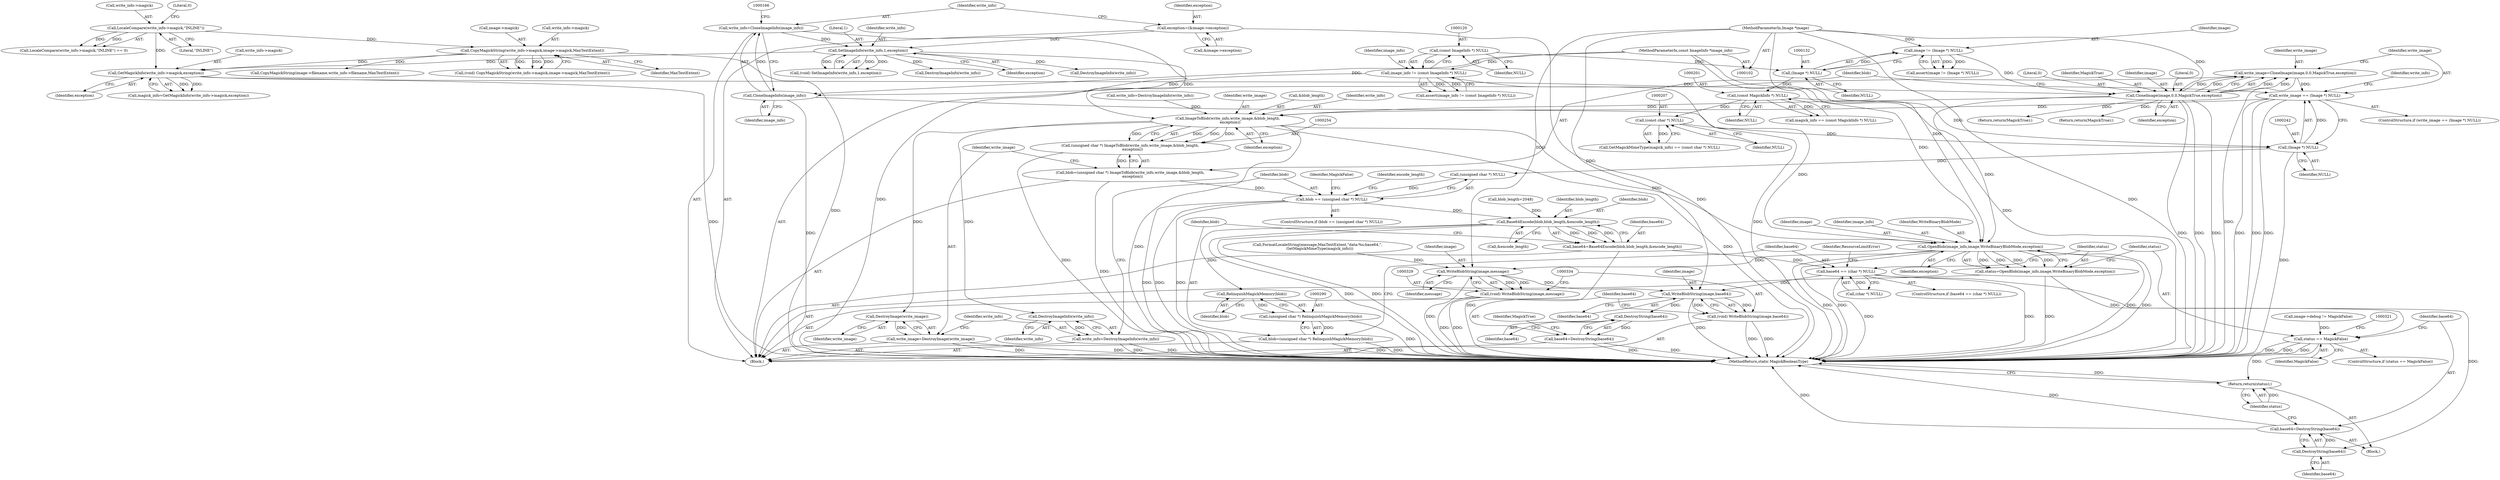 digraph "0_ImageMagick_45aeda5da9eb328689afc221fa3b7dfa5cdea54d@API" {
"1000239" [label="(Call,write_image == (Image *) NULL)"];
"1000230" [label="(Call,write_image=CloneImage(image,0,0,MagickTrue,exception))"];
"1000232" [label="(Call,CloneImage(image,0,0,MagickTrue,exception))"];
"1000129" [label="(Call,image != (Image *) NULL)"];
"1000104" [label="(MethodParameterIn,Image *image)"];
"1000131" [label="(Call,(Image *) NULL)"];
"1000119" [label="(Call,(const ImageInfo *) NULL)"];
"1000191" [label="(Call,GetMagickInfo(write_info->magick,exception))"];
"1000181" [label="(Call,CopyMagickString(write_info->magick,image->magick,MaxTextExtent))"];
"1000173" [label="(Call,LocaleCompare(write_info->magick,\"INLINE\"))"];
"1000167" [label="(Call,SetImageInfo(write_info,1,exception))"];
"1000161" [label="(Call,write_info=CloneImageInfo(image_info))"];
"1000163" [label="(Call,CloneImageInfo(image_info))"];
"1000117" [label="(Call,image_info != (const ImageInfo *) NULL)"];
"1000103" [label="(MethodParameterIn,const ImageInfo *image_info)"];
"1000155" [label="(Call,exception=(&image->exception))"];
"1000241" [label="(Call,(Image *) NULL)"];
"1000206" [label="(Call,(const char *) NULL)"];
"1000200" [label="(Call,(const MagickInfo *) NULL)"];
"1000255" [label="(Call,ImageToBlob(write_info,write_image,&blob_length,\n    exception))"];
"1000253" [label="(Call,(unsigned char *) ImageToBlob(write_info,write_image,&blob_length,\n    exception))"];
"1000251" [label="(Call,blob=(unsigned char *) ImageToBlob(write_info,write_image,&blob_length,\n    exception))"];
"1000270" [label="(Call,blob == (unsigned char *) NULL)"];
"1000282" [label="(Call,Base64Encode(blob,blob_length,&encode_length))"];
"1000280" [label="(Call,base64=Base64Encode(blob,blob_length,&encode_length))"];
"1000294" [label="(Call,base64 == (char *) NULL)"];
"1000316" [label="(Call,DestroyString(base64))"];
"1000314" [label="(Call,base64=DestroyString(base64))"];
"1000335" [label="(Call,WriteBlobString(image,base64))"];
"1000333" [label="(Call,(void) WriteBlobString(image,base64))"];
"1000340" [label="(Call,DestroyString(base64))"];
"1000338" [label="(Call,base64=DestroyString(base64))"];
"1000291" [label="(Call,RelinquishMagickMemory(blob))"];
"1000289" [label="(Call,(unsigned char *) RelinquishMagickMemory(blob))"];
"1000287" [label="(Call,blob=(unsigned char *) RelinquishMagickMemory(blob))"];
"1000263" [label="(Call,DestroyImage(write_image))"];
"1000261" [label="(Call,write_image=DestroyImage(write_image))"];
"1000267" [label="(Call,DestroyImageInfo(write_info))"];
"1000265" [label="(Call,write_info=DestroyImageInfo(write_info))"];
"1000304" [label="(Call,OpenBlob(image_info,image,WriteBinaryBlobMode,exception))"];
"1000302" [label="(Call,status=OpenBlob(image_info,image,WriteBinaryBlobMode,exception))"];
"1000310" [label="(Call,status == MagickFalse)"];
"1000318" [label="(Return,return(status);)"];
"1000330" [label="(Call,WriteBlobString(image,message))"];
"1000328" [label="(Call,(void) WriteBlobString(image,message))"];
"1000219" [label="(Call,CopyMagickString(image->filename,write_info->filename,MaxTextExtent))"];
"1000253" [label="(Call,(unsigned char *) ImageToBlob(write_info,write_image,&blob_length,\n    exception))"];
"1000129" [label="(Call,image != (Image *) NULL)"];
"1000264" [label="(Identifier,write_image)"];
"1000246" [label="(Identifier,write_info)"];
"1000336" [label="(Identifier,image)"];
"1000119" [label="(Call,(const ImageInfo *) NULL)"];
"1000251" [label="(Call,blob=(unsigned char *) ImageToBlob(write_info,write_image,&blob_length,\n    exception))"];
"1000243" [label="(Identifier,NULL)"];
"1000293" [label="(ControlStructure,if (base64 == (char *) NULL))"];
"1000202" [label="(Identifier,NULL)"];
"1000339" [label="(Identifier,base64)"];
"1000208" [label="(Identifier,NULL)"];
"1000105" [label="(Block,)"];
"1000333" [label="(Call,(void) WriteBlobString(image,base64))"];
"1000167" [label="(Call,SetImageInfo(write_info,1,exception))"];
"1000263" [label="(Call,DestroyImage(write_image))"];
"1000210" [label="(Call,write_info=DestroyImageInfo(write_info))"];
"1000155" [label="(Call,exception=(&image->exception))"];
"1000296" [label="(Call,(char *) NULL)"];
"1000289" [label="(Call,(unsigned char *) RelinquishMagickMemory(blob))"];
"1000270" [label="(Call,blob == (unsigned char *) NULL)"];
"1000174" [label="(Call,write_info->magick)"];
"1000315" [label="(Identifier,base64)"];
"1000302" [label="(Call,status=OpenBlob(image_info,image,WriteBinaryBlobMode,exception))"];
"1000284" [label="(Identifier,blob_length)"];
"1000128" [label="(Call,assert(image != (Image *) NULL))"];
"1000332" [label="(Identifier,message)"];
"1000272" [label="(Call,(unsigned char *) NULL)"];
"1000177" [label="(Literal,\"INLINE\")"];
"1000231" [label="(Identifier,write_image)"];
"1000285" [label="(Call,&encode_length)"];
"1000342" [label="(Return,return(MagickTrue);)"];
"1000343" [label="(Identifier,MagickTrue)"];
"1000331" [label="(Identifier,image)"];
"1000257" [label="(Identifier,write_image)"];
"1000338" [label="(Call,base64=DestroyString(base64))"];
"1000179" [label="(Call,(void) CopyMagickString(write_info->magick,image->magick,MaxTextExtent))"];
"1000195" [label="(Identifier,exception)"];
"1000306" [label="(Identifier,image)"];
"1000322" [label="(Call,FormatLocaleString(message,MaxTextExtent,\"data:%s;base64,\",\n    GetMagickMimeType(magick_info)))"];
"1000291" [label="(Call,RelinquishMagickMemory(blob))"];
"1000269" [label="(ControlStructure,if (blob == (unsigned char *) NULL))"];
"1000118" [label="(Identifier,image_info)"];
"1000311" [label="(Identifier,status)"];
"1000317" [label="(Identifier,base64)"];
"1000169" [label="(Literal,1)"];
"1000294" [label="(Call,base64 == (char *) NULL)"];
"1000235" [label="(Literal,0)"];
"1000212" [label="(Call,DestroyImageInfo(write_info))"];
"1000172" [label="(Call,LocaleCompare(write_info->magick,\"INLINE\") == 0)"];
"1000283" [label="(Identifier,blob)"];
"1000288" [label="(Identifier,blob)"];
"1000312" [label="(Identifier,MagickFalse)"];
"1000276" [label="(Identifier,MagickFalse)"];
"1000173" [label="(Call,LocaleCompare(write_info->magick,\"INLINE\"))"];
"1000206" [label="(Call,(const char *) NULL)"];
"1000280" [label="(Call,base64=Base64Encode(blob,blob_length,&encode_length))"];
"1000287" [label="(Call,blob=(unsigned char *) RelinquishMagickMemory(blob))"];
"1000116" [label="(Call,assert(image_info != (const ImageInfo *) NULL))"];
"1000133" [label="(Identifier,NULL)"];
"1000318" [label="(Return,return(status);)"];
"1000121" [label="(Identifier,NULL)"];
"1000305" [label="(Identifier,image_info)"];
"1000335" [label="(Call,WriteBlobString(image,base64))"];
"1000314" [label="(Call,base64=DestroyString(base64))"];
"1000255" [label="(Call,ImageToBlob(write_info,write_image,&blob_length,\n    exception))"];
"1000267" [label="(Call,DestroyImageInfo(write_info))"];
"1000130" [label="(Identifier,image)"];
"1000232" [label="(Call,CloneImage(image,0,0,MagickTrue,exception))"];
"1000271" [label="(Identifier,blob)"];
"1000310" [label="(Call,status == MagickFalse)"];
"1000165" [label="(Call,(void) SetImageInfo(write_info,1,exception))"];
"1000282" [label="(Call,Base64Encode(blob,blob_length,&encode_length))"];
"1000295" [label="(Identifier,base64)"];
"1000300" [label="(Identifier,ResourceLimitError)"];
"1000307" [label="(Identifier,WriteBinaryBlobMode)"];
"1000162" [label="(Identifier,write_info)"];
"1000266" [label="(Identifier,write_info)"];
"1000328" [label="(Call,(void) WriteBlobString(image,message))"];
"1000156" [label="(Identifier,exception)"];
"1000281" [label="(Identifier,base64)"];
"1000247" [label="(Call,DestroyImageInfo(write_info))"];
"1000189" [label="(Call,magick_info=GetMagickInfo(write_info->magick,exception))"];
"1000240" [label="(Identifier,write_image)"];
"1000237" [label="(Identifier,exception)"];
"1000303" [label="(Identifier,status)"];
"1000260" [label="(Identifier,exception)"];
"1000313" [label="(Block,)"];
"1000117" [label="(Call,image_info != (const ImageInfo *) NULL)"];
"1000292" [label="(Identifier,blob)"];
"1000141" [label="(Call,image->debug != MagickFalse)"];
"1000252" [label="(Identifier,blob)"];
"1000168" [label="(Identifier,write_info)"];
"1000308" [label="(Identifier,exception)"];
"1000340" [label="(Call,DestroyString(base64))"];
"1000191" [label="(Call,GetMagickInfo(write_info->magick,exception))"];
"1000227" [label="(Call,blob_length=2048)"];
"1000344" [label="(MethodReturn,static MagickBooleanType)"];
"1000319" [label="(Identifier,status)"];
"1000164" [label="(Identifier,image_info)"];
"1000239" [label="(Call,write_image == (Image *) NULL)"];
"1000316" [label="(Call,DestroyString(base64))"];
"1000341" [label="(Identifier,base64)"];
"1000170" [label="(Identifier,exception)"];
"1000200" [label="(Call,(const MagickInfo *) NULL)"];
"1000161" [label="(Call,write_info=CloneImageInfo(image_info))"];
"1000163" [label="(Call,CloneImageInfo(image_info))"];
"1000265" [label="(Call,write_info=DestroyImageInfo(write_info))"];
"1000268" [label="(Identifier,write_info)"];
"1000203" [label="(Call,GetMagickMimeType(magick_info) == (const char *) NULL)"];
"1000258" [label="(Call,&blob_length)"];
"1000230" [label="(Call,write_image=CloneImage(image,0,0,MagickTrue,exception))"];
"1000262" [label="(Identifier,write_image)"];
"1000103" [label="(MethodParameterIn,const ImageInfo *image_info)"];
"1000157" [label="(Call,&image->exception)"];
"1000256" [label="(Identifier,write_info)"];
"1000104" [label="(MethodParameterIn,Image *image)"];
"1000241" [label="(Call,(Image *) NULL)"];
"1000185" [label="(Call,image->magick)"];
"1000236" [label="(Identifier,MagickTrue)"];
"1000181" [label="(Call,CopyMagickString(write_info->magick,image->magick,MaxTextExtent))"];
"1000198" [label="(Call,magick_info == (const MagickInfo *) NULL)"];
"1000233" [label="(Identifier,image)"];
"1000304" [label="(Call,OpenBlob(image_info,image,WriteBinaryBlobMode,exception))"];
"1000192" [label="(Call,write_info->magick)"];
"1000188" [label="(Identifier,MaxTextExtent)"];
"1000330" [label="(Call,WriteBlobString(image,message))"];
"1000178" [label="(Literal,0)"];
"1000238" [label="(ControlStructure,if (write_image == (Image *) NULL))"];
"1000278" [label="(Identifier,encode_length)"];
"1000261" [label="(Call,write_image=DestroyImage(write_image))"];
"1000131" [label="(Call,(Image *) NULL)"];
"1000234" [label="(Literal,0)"];
"1000182" [label="(Call,write_info->magick)"];
"1000337" [label="(Identifier,base64)"];
"1000249" [label="(Return,return(MagickTrue);)"];
"1000309" [label="(ControlStructure,if (status == MagickFalse))"];
"1000239" -> "1000238"  [label="AST: "];
"1000239" -> "1000241"  [label="CFG: "];
"1000240" -> "1000239"  [label="AST: "];
"1000241" -> "1000239"  [label="AST: "];
"1000246" -> "1000239"  [label="CFG: "];
"1000252" -> "1000239"  [label="CFG: "];
"1000239" -> "1000344"  [label="DDG: "];
"1000239" -> "1000344"  [label="DDG: "];
"1000239" -> "1000344"  [label="DDG: "];
"1000230" -> "1000239"  [label="DDG: "];
"1000241" -> "1000239"  [label="DDG: "];
"1000239" -> "1000255"  [label="DDG: "];
"1000230" -> "1000105"  [label="AST: "];
"1000230" -> "1000232"  [label="CFG: "];
"1000231" -> "1000230"  [label="AST: "];
"1000232" -> "1000230"  [label="AST: "];
"1000240" -> "1000230"  [label="CFG: "];
"1000230" -> "1000344"  [label="DDG: "];
"1000232" -> "1000230"  [label="DDG: "];
"1000232" -> "1000230"  [label="DDG: "];
"1000232" -> "1000230"  [label="DDG: "];
"1000232" -> "1000230"  [label="DDG: "];
"1000232" -> "1000237"  [label="CFG: "];
"1000233" -> "1000232"  [label="AST: "];
"1000234" -> "1000232"  [label="AST: "];
"1000235" -> "1000232"  [label="AST: "];
"1000236" -> "1000232"  [label="AST: "];
"1000237" -> "1000232"  [label="AST: "];
"1000232" -> "1000344"  [label="DDG: "];
"1000232" -> "1000344"  [label="DDG: "];
"1000232" -> "1000344"  [label="DDG: "];
"1000129" -> "1000232"  [label="DDG: "];
"1000104" -> "1000232"  [label="DDG: "];
"1000191" -> "1000232"  [label="DDG: "];
"1000232" -> "1000249"  [label="DDG: "];
"1000232" -> "1000255"  [label="DDG: "];
"1000232" -> "1000304"  [label="DDG: "];
"1000232" -> "1000342"  [label="DDG: "];
"1000129" -> "1000128"  [label="AST: "];
"1000129" -> "1000131"  [label="CFG: "];
"1000130" -> "1000129"  [label="AST: "];
"1000131" -> "1000129"  [label="AST: "];
"1000128" -> "1000129"  [label="CFG: "];
"1000129" -> "1000128"  [label="DDG: "];
"1000129" -> "1000128"  [label="DDG: "];
"1000104" -> "1000129"  [label="DDG: "];
"1000131" -> "1000129"  [label="DDG: "];
"1000104" -> "1000102"  [label="AST: "];
"1000104" -> "1000344"  [label="DDG: "];
"1000104" -> "1000304"  [label="DDG: "];
"1000104" -> "1000330"  [label="DDG: "];
"1000104" -> "1000335"  [label="DDG: "];
"1000131" -> "1000133"  [label="CFG: "];
"1000132" -> "1000131"  [label="AST: "];
"1000133" -> "1000131"  [label="AST: "];
"1000119" -> "1000131"  [label="DDG: "];
"1000131" -> "1000200"  [label="DDG: "];
"1000119" -> "1000117"  [label="AST: "];
"1000119" -> "1000121"  [label="CFG: "];
"1000120" -> "1000119"  [label="AST: "];
"1000121" -> "1000119"  [label="AST: "];
"1000117" -> "1000119"  [label="CFG: "];
"1000119" -> "1000117"  [label="DDG: "];
"1000191" -> "1000189"  [label="AST: "];
"1000191" -> "1000195"  [label="CFG: "];
"1000192" -> "1000191"  [label="AST: "];
"1000195" -> "1000191"  [label="AST: "];
"1000189" -> "1000191"  [label="CFG: "];
"1000191" -> "1000344"  [label="DDG: "];
"1000191" -> "1000189"  [label="DDG: "];
"1000191" -> "1000189"  [label="DDG: "];
"1000181" -> "1000191"  [label="DDG: "];
"1000173" -> "1000191"  [label="DDG: "];
"1000167" -> "1000191"  [label="DDG: "];
"1000181" -> "1000179"  [label="AST: "];
"1000181" -> "1000188"  [label="CFG: "];
"1000182" -> "1000181"  [label="AST: "];
"1000185" -> "1000181"  [label="AST: "];
"1000188" -> "1000181"  [label="AST: "];
"1000179" -> "1000181"  [label="CFG: "];
"1000181" -> "1000344"  [label="DDG: "];
"1000181" -> "1000179"  [label="DDG: "];
"1000181" -> "1000179"  [label="DDG: "];
"1000181" -> "1000179"  [label="DDG: "];
"1000173" -> "1000181"  [label="DDG: "];
"1000181" -> "1000219"  [label="DDG: "];
"1000173" -> "1000172"  [label="AST: "];
"1000173" -> "1000177"  [label="CFG: "];
"1000174" -> "1000173"  [label="AST: "];
"1000177" -> "1000173"  [label="AST: "];
"1000178" -> "1000173"  [label="CFG: "];
"1000173" -> "1000172"  [label="DDG: "];
"1000173" -> "1000172"  [label="DDG: "];
"1000167" -> "1000165"  [label="AST: "];
"1000167" -> "1000170"  [label="CFG: "];
"1000168" -> "1000167"  [label="AST: "];
"1000169" -> "1000167"  [label="AST: "];
"1000170" -> "1000167"  [label="AST: "];
"1000165" -> "1000167"  [label="CFG: "];
"1000167" -> "1000165"  [label="DDG: "];
"1000167" -> "1000165"  [label="DDG: "];
"1000167" -> "1000165"  [label="DDG: "];
"1000161" -> "1000167"  [label="DDG: "];
"1000155" -> "1000167"  [label="DDG: "];
"1000167" -> "1000212"  [label="DDG: "];
"1000167" -> "1000247"  [label="DDG: "];
"1000167" -> "1000255"  [label="DDG: "];
"1000161" -> "1000105"  [label="AST: "];
"1000161" -> "1000163"  [label="CFG: "];
"1000162" -> "1000161"  [label="AST: "];
"1000163" -> "1000161"  [label="AST: "];
"1000166" -> "1000161"  [label="CFG: "];
"1000161" -> "1000344"  [label="DDG: "];
"1000163" -> "1000161"  [label="DDG: "];
"1000163" -> "1000164"  [label="CFG: "];
"1000164" -> "1000163"  [label="AST: "];
"1000163" -> "1000344"  [label="DDG: "];
"1000117" -> "1000163"  [label="DDG: "];
"1000103" -> "1000163"  [label="DDG: "];
"1000163" -> "1000304"  [label="DDG: "];
"1000117" -> "1000116"  [label="AST: "];
"1000118" -> "1000117"  [label="AST: "];
"1000116" -> "1000117"  [label="CFG: "];
"1000117" -> "1000344"  [label="DDG: "];
"1000117" -> "1000116"  [label="DDG: "];
"1000117" -> "1000116"  [label="DDG: "];
"1000103" -> "1000117"  [label="DDG: "];
"1000103" -> "1000102"  [label="AST: "];
"1000103" -> "1000344"  [label="DDG: "];
"1000103" -> "1000304"  [label="DDG: "];
"1000155" -> "1000105"  [label="AST: "];
"1000155" -> "1000157"  [label="CFG: "];
"1000156" -> "1000155"  [label="AST: "];
"1000157" -> "1000155"  [label="AST: "];
"1000162" -> "1000155"  [label="CFG: "];
"1000155" -> "1000344"  [label="DDG: "];
"1000241" -> "1000243"  [label="CFG: "];
"1000242" -> "1000241"  [label="AST: "];
"1000243" -> "1000241"  [label="AST: "];
"1000241" -> "1000344"  [label="DDG: "];
"1000206" -> "1000241"  [label="DDG: "];
"1000200" -> "1000241"  [label="DDG: "];
"1000241" -> "1000272"  [label="DDG: "];
"1000206" -> "1000203"  [label="AST: "];
"1000206" -> "1000208"  [label="CFG: "];
"1000207" -> "1000206"  [label="AST: "];
"1000208" -> "1000206"  [label="AST: "];
"1000203" -> "1000206"  [label="CFG: "];
"1000206" -> "1000203"  [label="DDG: "];
"1000200" -> "1000206"  [label="DDG: "];
"1000200" -> "1000198"  [label="AST: "];
"1000200" -> "1000202"  [label="CFG: "];
"1000201" -> "1000200"  [label="AST: "];
"1000202" -> "1000200"  [label="AST: "];
"1000198" -> "1000200"  [label="CFG: "];
"1000200" -> "1000198"  [label="DDG: "];
"1000255" -> "1000253"  [label="AST: "];
"1000255" -> "1000260"  [label="CFG: "];
"1000256" -> "1000255"  [label="AST: "];
"1000257" -> "1000255"  [label="AST: "];
"1000258" -> "1000255"  [label="AST: "];
"1000260" -> "1000255"  [label="AST: "];
"1000253" -> "1000255"  [label="CFG: "];
"1000255" -> "1000344"  [label="DDG: "];
"1000255" -> "1000344"  [label="DDG: "];
"1000255" -> "1000253"  [label="DDG: "];
"1000255" -> "1000253"  [label="DDG: "];
"1000255" -> "1000253"  [label="DDG: "];
"1000255" -> "1000253"  [label="DDG: "];
"1000210" -> "1000255"  [label="DDG: "];
"1000255" -> "1000263"  [label="DDG: "];
"1000255" -> "1000267"  [label="DDG: "];
"1000255" -> "1000304"  [label="DDG: "];
"1000253" -> "1000251"  [label="AST: "];
"1000254" -> "1000253"  [label="AST: "];
"1000251" -> "1000253"  [label="CFG: "];
"1000253" -> "1000344"  [label="DDG: "];
"1000253" -> "1000251"  [label="DDG: "];
"1000251" -> "1000105"  [label="AST: "];
"1000252" -> "1000251"  [label="AST: "];
"1000262" -> "1000251"  [label="CFG: "];
"1000251" -> "1000344"  [label="DDG: "];
"1000251" -> "1000270"  [label="DDG: "];
"1000270" -> "1000269"  [label="AST: "];
"1000270" -> "1000272"  [label="CFG: "];
"1000271" -> "1000270"  [label="AST: "];
"1000272" -> "1000270"  [label="AST: "];
"1000276" -> "1000270"  [label="CFG: "];
"1000278" -> "1000270"  [label="CFG: "];
"1000270" -> "1000344"  [label="DDG: "];
"1000270" -> "1000344"  [label="DDG: "];
"1000270" -> "1000344"  [label="DDG: "];
"1000272" -> "1000270"  [label="DDG: "];
"1000270" -> "1000282"  [label="DDG: "];
"1000282" -> "1000280"  [label="AST: "];
"1000282" -> "1000285"  [label="CFG: "];
"1000283" -> "1000282"  [label="AST: "];
"1000284" -> "1000282"  [label="AST: "];
"1000285" -> "1000282"  [label="AST: "];
"1000280" -> "1000282"  [label="CFG: "];
"1000282" -> "1000344"  [label="DDG: "];
"1000282" -> "1000344"  [label="DDG: "];
"1000282" -> "1000280"  [label="DDG: "];
"1000282" -> "1000280"  [label="DDG: "];
"1000282" -> "1000280"  [label="DDG: "];
"1000227" -> "1000282"  [label="DDG: "];
"1000282" -> "1000291"  [label="DDG: "];
"1000280" -> "1000105"  [label="AST: "];
"1000281" -> "1000280"  [label="AST: "];
"1000288" -> "1000280"  [label="CFG: "];
"1000280" -> "1000344"  [label="DDG: "];
"1000280" -> "1000294"  [label="DDG: "];
"1000294" -> "1000293"  [label="AST: "];
"1000294" -> "1000296"  [label="CFG: "];
"1000295" -> "1000294"  [label="AST: "];
"1000296" -> "1000294"  [label="AST: "];
"1000300" -> "1000294"  [label="CFG: "];
"1000303" -> "1000294"  [label="CFG: "];
"1000294" -> "1000344"  [label="DDG: "];
"1000294" -> "1000344"  [label="DDG: "];
"1000296" -> "1000294"  [label="DDG: "];
"1000294" -> "1000316"  [label="DDG: "];
"1000294" -> "1000335"  [label="DDG: "];
"1000316" -> "1000314"  [label="AST: "];
"1000316" -> "1000317"  [label="CFG: "];
"1000317" -> "1000316"  [label="AST: "];
"1000314" -> "1000316"  [label="CFG: "];
"1000316" -> "1000314"  [label="DDG: "];
"1000314" -> "1000313"  [label="AST: "];
"1000315" -> "1000314"  [label="AST: "];
"1000319" -> "1000314"  [label="CFG: "];
"1000314" -> "1000344"  [label="DDG: "];
"1000314" -> "1000344"  [label="DDG: "];
"1000335" -> "1000333"  [label="AST: "];
"1000335" -> "1000337"  [label="CFG: "];
"1000336" -> "1000335"  [label="AST: "];
"1000337" -> "1000335"  [label="AST: "];
"1000333" -> "1000335"  [label="CFG: "];
"1000335" -> "1000344"  [label="DDG: "];
"1000335" -> "1000333"  [label="DDG: "];
"1000335" -> "1000333"  [label="DDG: "];
"1000330" -> "1000335"  [label="DDG: "];
"1000335" -> "1000340"  [label="DDG: "];
"1000333" -> "1000105"  [label="AST: "];
"1000334" -> "1000333"  [label="AST: "];
"1000339" -> "1000333"  [label="CFG: "];
"1000333" -> "1000344"  [label="DDG: "];
"1000333" -> "1000344"  [label="DDG: "];
"1000340" -> "1000338"  [label="AST: "];
"1000340" -> "1000341"  [label="CFG: "];
"1000341" -> "1000340"  [label="AST: "];
"1000338" -> "1000340"  [label="CFG: "];
"1000340" -> "1000338"  [label="DDG: "];
"1000338" -> "1000105"  [label="AST: "];
"1000339" -> "1000338"  [label="AST: "];
"1000343" -> "1000338"  [label="CFG: "];
"1000338" -> "1000344"  [label="DDG: "];
"1000338" -> "1000344"  [label="DDG: "];
"1000291" -> "1000289"  [label="AST: "];
"1000291" -> "1000292"  [label="CFG: "];
"1000292" -> "1000291"  [label="AST: "];
"1000289" -> "1000291"  [label="CFG: "];
"1000291" -> "1000289"  [label="DDG: "];
"1000289" -> "1000287"  [label="AST: "];
"1000290" -> "1000289"  [label="AST: "];
"1000287" -> "1000289"  [label="CFG: "];
"1000289" -> "1000344"  [label="DDG: "];
"1000289" -> "1000287"  [label="DDG: "];
"1000287" -> "1000105"  [label="AST: "];
"1000288" -> "1000287"  [label="AST: "];
"1000295" -> "1000287"  [label="CFG: "];
"1000287" -> "1000344"  [label="DDG: "];
"1000287" -> "1000344"  [label="DDG: "];
"1000263" -> "1000261"  [label="AST: "];
"1000263" -> "1000264"  [label="CFG: "];
"1000264" -> "1000263"  [label="AST: "];
"1000261" -> "1000263"  [label="CFG: "];
"1000263" -> "1000261"  [label="DDG: "];
"1000261" -> "1000105"  [label="AST: "];
"1000262" -> "1000261"  [label="AST: "];
"1000266" -> "1000261"  [label="CFG: "];
"1000261" -> "1000344"  [label="DDG: "];
"1000261" -> "1000344"  [label="DDG: "];
"1000267" -> "1000265"  [label="AST: "];
"1000267" -> "1000268"  [label="CFG: "];
"1000268" -> "1000267"  [label="AST: "];
"1000265" -> "1000267"  [label="CFG: "];
"1000267" -> "1000265"  [label="DDG: "];
"1000265" -> "1000105"  [label="AST: "];
"1000266" -> "1000265"  [label="AST: "];
"1000271" -> "1000265"  [label="CFG: "];
"1000265" -> "1000344"  [label="DDG: "];
"1000265" -> "1000344"  [label="DDG: "];
"1000304" -> "1000302"  [label="AST: "];
"1000304" -> "1000308"  [label="CFG: "];
"1000305" -> "1000304"  [label="AST: "];
"1000306" -> "1000304"  [label="AST: "];
"1000307" -> "1000304"  [label="AST: "];
"1000308" -> "1000304"  [label="AST: "];
"1000302" -> "1000304"  [label="CFG: "];
"1000304" -> "1000344"  [label="DDG: "];
"1000304" -> "1000344"  [label="DDG: "];
"1000304" -> "1000344"  [label="DDG: "];
"1000304" -> "1000344"  [label="DDG: "];
"1000304" -> "1000302"  [label="DDG: "];
"1000304" -> "1000302"  [label="DDG: "];
"1000304" -> "1000302"  [label="DDG: "];
"1000304" -> "1000302"  [label="DDG: "];
"1000304" -> "1000330"  [label="DDG: "];
"1000302" -> "1000105"  [label="AST: "];
"1000303" -> "1000302"  [label="AST: "];
"1000311" -> "1000302"  [label="CFG: "];
"1000302" -> "1000344"  [label="DDG: "];
"1000302" -> "1000310"  [label="DDG: "];
"1000310" -> "1000309"  [label="AST: "];
"1000310" -> "1000312"  [label="CFG: "];
"1000311" -> "1000310"  [label="AST: "];
"1000312" -> "1000310"  [label="AST: "];
"1000315" -> "1000310"  [label="CFG: "];
"1000321" -> "1000310"  [label="CFG: "];
"1000310" -> "1000344"  [label="DDG: "];
"1000310" -> "1000344"  [label="DDG: "];
"1000310" -> "1000344"  [label="DDG: "];
"1000141" -> "1000310"  [label="DDG: "];
"1000310" -> "1000318"  [label="DDG: "];
"1000318" -> "1000313"  [label="AST: "];
"1000318" -> "1000319"  [label="CFG: "];
"1000319" -> "1000318"  [label="AST: "];
"1000344" -> "1000318"  [label="CFG: "];
"1000318" -> "1000344"  [label="DDG: "];
"1000319" -> "1000318"  [label="DDG: "];
"1000330" -> "1000328"  [label="AST: "];
"1000330" -> "1000332"  [label="CFG: "];
"1000331" -> "1000330"  [label="AST: "];
"1000332" -> "1000330"  [label="AST: "];
"1000328" -> "1000330"  [label="CFG: "];
"1000330" -> "1000344"  [label="DDG: "];
"1000330" -> "1000328"  [label="DDG: "];
"1000330" -> "1000328"  [label="DDG: "];
"1000322" -> "1000330"  [label="DDG: "];
"1000328" -> "1000105"  [label="AST: "];
"1000329" -> "1000328"  [label="AST: "];
"1000334" -> "1000328"  [label="CFG: "];
"1000328" -> "1000344"  [label="DDG: "];
"1000328" -> "1000344"  [label="DDG: "];
}
